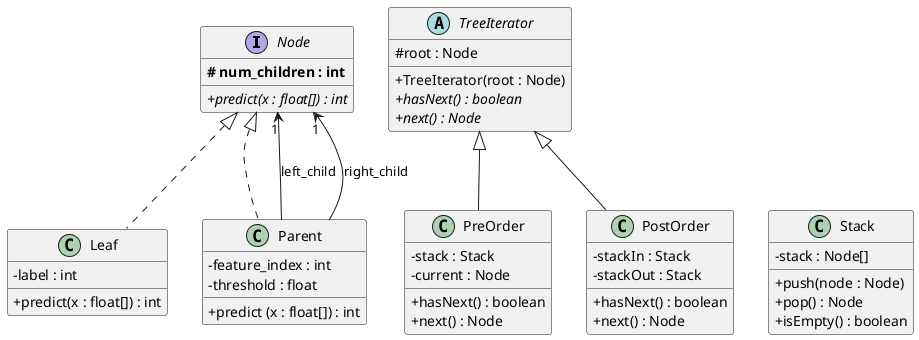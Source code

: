 @startuml
'https://plantuml.com/class-diagram

' - added class Criterion and derivatives that contains what's common of all
'   criteria, before in RandomForestClassifier
' - added CrossValidation

skinparam classAttributeIconSize 0
skinparam noteFontSize 11

interface Node {
**# num_children : int**
+ {abstract} predict(x : float[]) : int
}

class Leaf implements Node {
- label : int
+ predict(x : float[]) : int
}

class Parent implements Node {
- feature_index : int
- threshold : float
+ predict (x : float[]) : int
}

Parent -down-> "1" Node : left_child
Parent -down-> "1" Node : right_child


class Stack {
- stack : Node[]
+ push(node : Node)
+ pop() : Node
+ isEmpty() : boolean
}

Node -[hidden]right-> TreeIterator
PreOrder -[hidden]right-> Stack
PostOrder -[hidden]right-> Stack

abstract class TreeIterator {
# root : Node
+ TreeIterator(root : Node)
+ {abstract} hasNext() : boolean
+ {abstract} next() : Node
}

class PreOrder extends TreeIterator {
- stack : Stack
- current : Node
+ hasNext() : boolean
+ next() : Node
}

class PostOrder extends TreeIterator {
- stackIn : Stack
- stackOut : Stack
+ hasNext() : boolean
+ next() : Node
}
@enduml